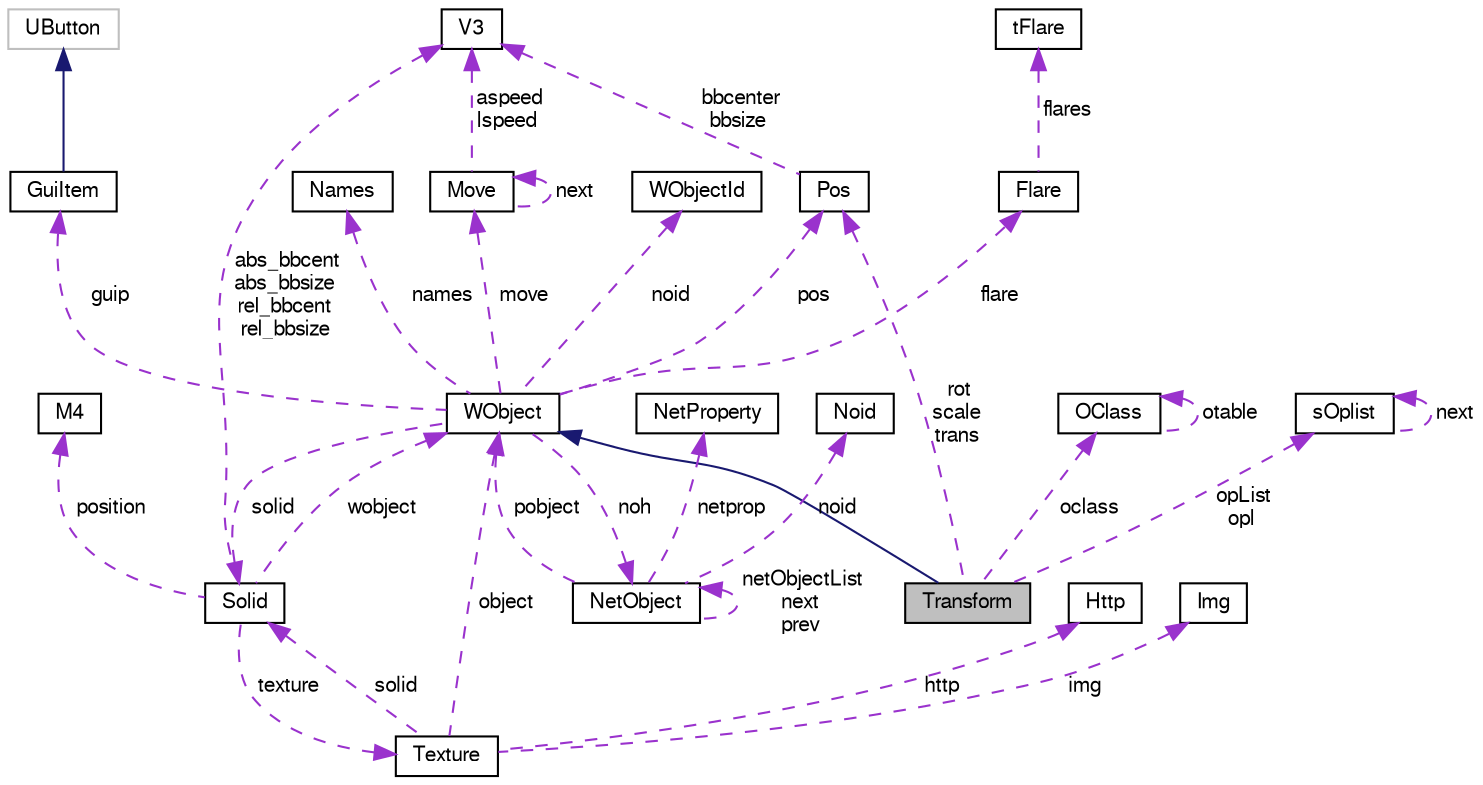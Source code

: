 digraph "Transform"
{
 // LATEX_PDF_SIZE
  bgcolor="transparent";
  edge [fontname="FreeSans",fontsize="10",labelfontname="FreeSans",labelfontsize="10"];
  node [fontname="FreeSans",fontsize="10",shape=record];
  Node1 [label="Transform",height=0.2,width=0.4,color="black", fillcolor="grey75", style="filled", fontcolor="black",tooltip="Transform class Push, Pop, Rot, Trans, Scale operate a matrix transformation."];
  Node2 -> Node1 [dir="back",color="midnightblue",fontsize="10",style="solid",fontname="FreeSans"];
  Node2 [label="WObject",height=0.2,width=0.4,color="black",URL="$a02108.html",tooltip="WObject Class."];
  Node3 -> Node2 [dir="back",color="darkorchid3",fontsize="10",style="dashed",label=" move" ,fontname="FreeSans"];
  Node3 [label="Move",height=0.2,width=0.4,color="black",URL="$a02104.html",tooltip="Move struct."];
  Node3 -> Node3 [dir="back",color="darkorchid3",fontsize="10",style="dashed",label=" next" ,fontname="FreeSans"];
  Node4 -> Node3 [dir="back",color="darkorchid3",fontsize="10",style="dashed",label=" aspeed\nlspeed" ,fontname="FreeSans"];
  Node4 [label="V3",height=0.2,width=0.4,color="black",URL="$a01436.html",tooltip=" "];
  Node5 -> Node2 [dir="back",color="darkorchid3",fontsize="10",style="dashed",label=" names" ,fontname="FreeSans"];
  Node5 [label="Names",height=0.2,width=0.4,color="black",URL="$a02096.html",tooltip="Names struct."];
  Node6 -> Node2 [dir="back",color="darkorchid3",fontsize="10",style="dashed",label=" noid" ,fontname="FreeSans"];
  Node6 [label="WObjectId",height=0.2,width=0.4,color="black",URL="$a02092.html",tooltip="WObjectId Class."];
  Node7 -> Node2 [dir="back",color="darkorchid3",fontsize="10",style="dashed",label=" noh" ,fontname="FreeSans"];
  Node7 [label="NetObject",height=0.2,width=0.4,color="black",URL="$a02116.html",tooltip="NetObject class."];
  Node7 -> Node7 [dir="back",color="darkorchid3",fontsize="10",style="dashed",label=" netObjectList\nnext\nprev" ,fontname="FreeSans"];
  Node8 -> Node7 [dir="back",color="darkorchid3",fontsize="10",style="dashed",label=" netprop" ,fontname="FreeSans"];
  Node8 [label="NetProperty",height=0.2,width=0.4,color="black",URL="$a02120.html",tooltip="NetProperty class."];
  Node9 -> Node7 [dir="back",color="darkorchid3",fontsize="10",style="dashed",label=" noid" ,fontname="FreeSans"];
  Node9 [label="Noid",height=0.2,width=0.4,color="black",URL="$a02124.html",tooltip="Noid class."];
  Node2 -> Node7 [dir="back",color="darkorchid3",fontsize="10",style="dashed",label=" pobject" ,fontname="FreeSans"];
  Node10 -> Node2 [dir="back",color="darkorchid3",fontsize="10",style="dashed",label=" solid" ,fontname="FreeSans"];
  Node10 [label="Solid",height=0.2,width=0.4,color="black",URL="$a02252.html",tooltip="Solid class."];
  Node11 -> Node10 [dir="back",color="darkorchid3",fontsize="10",style="dashed",label=" texture" ,fontname="FreeSans"];
  Node11 [label="Texture",height=0.2,width=0.4,color="black",URL="$a02332.html",tooltip="Texture class describes a texture entry in the memory cache."];
  Node12 -> Node11 [dir="back",color="darkorchid3",fontsize="10",style="dashed",label=" http" ,fontname="FreeSans"];
  Node12 [label="Http",height=0.2,width=0.4,color="black",URL="$a01424.html",tooltip="Http Class I/O methods."];
  Node10 -> Node11 [dir="back",color="darkorchid3",fontsize="10",style="dashed",label=" solid" ,fontname="FreeSans"];
  Node2 -> Node11 [dir="back",color="darkorchid3",fontsize="10",style="dashed",label=" object" ,fontname="FreeSans"];
  Node13 -> Node11 [dir="back",color="darkorchid3",fontsize="10",style="dashed",label=" img" ,fontname="FreeSans"];
  Node13 [label="Img",height=0.2,width=0.4,color="black",URL="$a02316.html",tooltip="Img class."];
  Node14 -> Node10 [dir="back",color="darkorchid3",fontsize="10",style="dashed",label=" position" ,fontname="FreeSans"];
  Node14 [label="M4",height=0.2,width=0.4,color="black",URL="$a01428.html",tooltip=" "];
  Node4 -> Node10 [dir="back",color="darkorchid3",fontsize="10",style="dashed",label=" abs_bbcent\nabs_bbsize\nrel_bbcent\nrel_bbsize" ,fontname="FreeSans"];
  Node2 -> Node10 [dir="back",color="darkorchid3",fontsize="10",style="dashed",label=" wobject" ,fontname="FreeSans"];
  Node15 -> Node2 [dir="back",color="darkorchid3",fontsize="10",style="dashed",label=" guip" ,fontname="FreeSans"];
  Node15 [label="GuiItem",height=0.2,width=0.4,color="black",URL="$a01572.html",tooltip="GuiItem Class."];
  Node16 -> Node15 [dir="back",color="midnightblue",fontsize="10",style="solid",fontname="FreeSans"];
  Node16 [label="UButton",height=0.2,width=0.4,color="grey75",tooltip=" "];
  Node17 -> Node2 [dir="back",color="darkorchid3",fontsize="10",style="dashed",label=" flare" ,fontname="FreeSans"];
  Node17 [label="Flare",height=0.2,width=0.4,color="black",URL="$a02224.html",tooltip="Flare class."];
  Node18 -> Node17 [dir="back",color="darkorchid3",fontsize="10",style="dashed",label=" flares" ,fontname="FreeSans"];
  Node18 [label="tFlare",height=0.2,width=0.4,color="black",URL="$a02220.html",tooltip=" "];
  Node19 -> Node2 [dir="back",color="darkorchid3",fontsize="10",style="dashed",label=" pos" ,fontname="FreeSans"];
  Node19 [label="Pos",height=0.2,width=0.4,color="black",URL="$a02100.html",tooltip="Pos struct."];
  Node4 -> Node19 [dir="back",color="darkorchid3",fontsize="10",style="dashed",label=" bbcenter\nbbsize" ,fontname="FreeSans"];
  Node20 -> Node1 [dir="back",color="darkorchid3",fontsize="10",style="dashed",label=" oclass" ,fontname="FreeSans"];
  Node20 [label="OClass",height=0.2,width=0.4,color="black",URL="$a01892.html",tooltip="OClass Class."];
  Node20 -> Node20 [dir="back",color="darkorchid3",fontsize="10",style="dashed",label=" otable" ,fontname="FreeSans"];
  Node21 -> Node1 [dir="back",color="darkorchid3",fontsize="10",style="dashed",label=" opList\nopl" ,fontname="FreeSans"];
  Node21 [label="sOplist",height=0.2,width=0.4,color="black",URL="$a02004.html",tooltip="operation list"];
  Node21 -> Node21 [dir="back",color="darkorchid3",fontsize="10",style="dashed",label=" next" ,fontname="FreeSans"];
  Node19 -> Node1 [dir="back",color="darkorchid3",fontsize="10",style="dashed",label=" rot\nscale\ntrans" ,fontname="FreeSans"];
}
